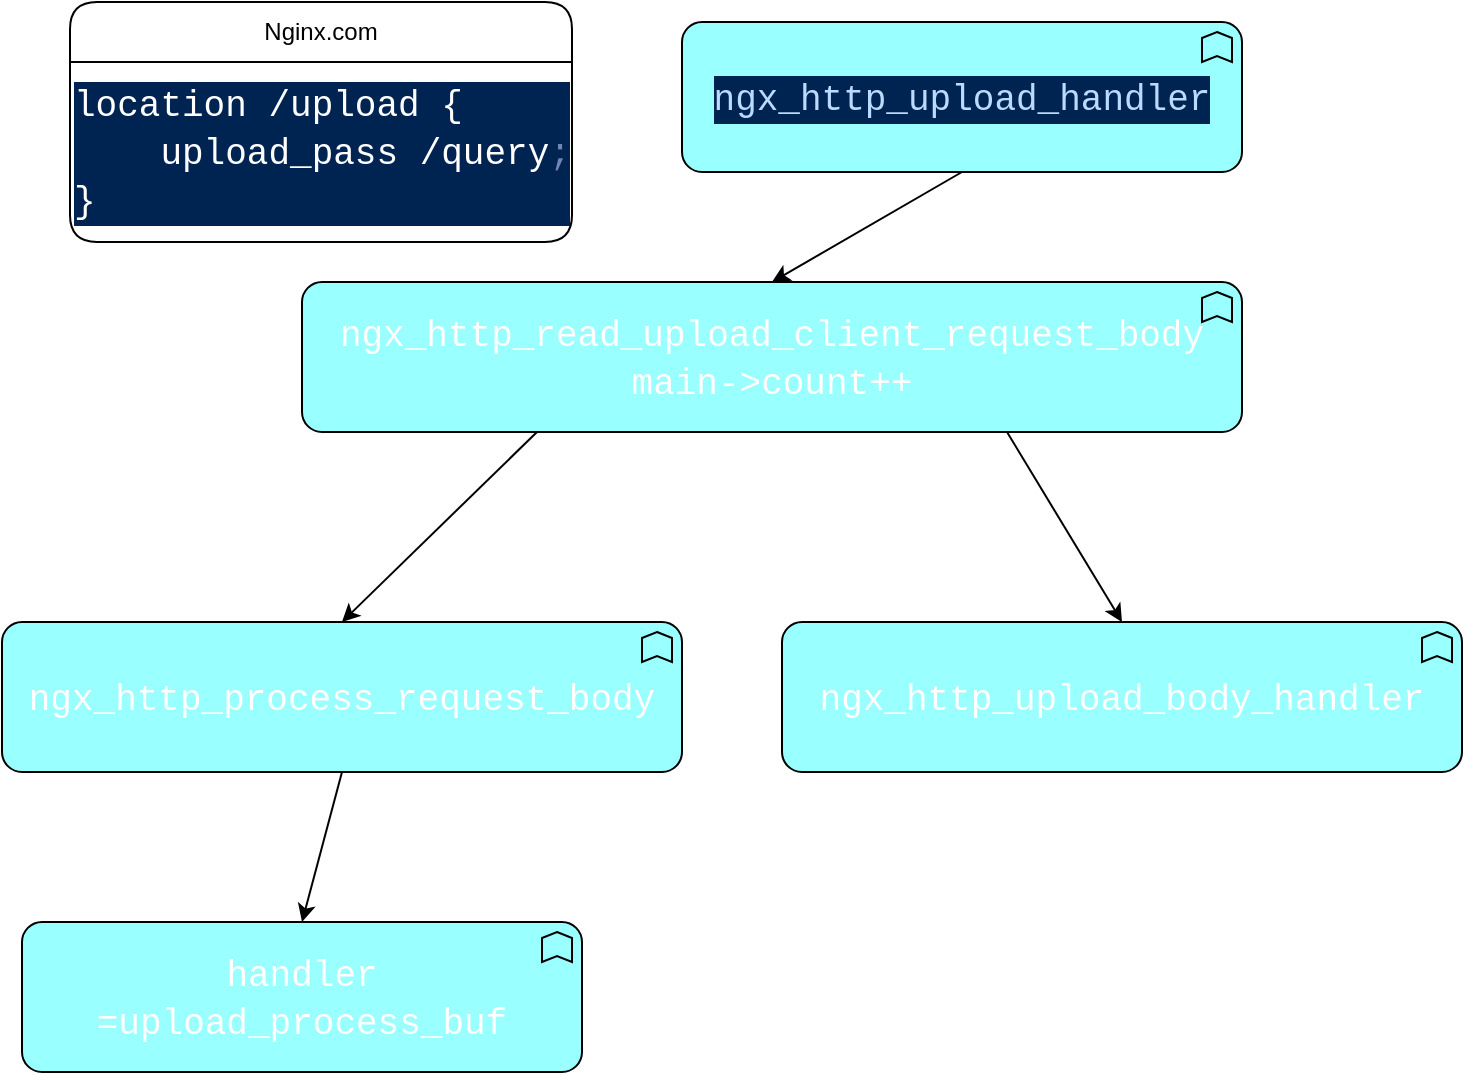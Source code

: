 <mxfile>
    <diagram id="3-IaBx2TNBO957qvrDVG" name="第 1 页">
        <mxGraphModel dx="2526" dy="1209" grid="1" gridSize="10" guides="1" tooltips="1" connect="1" arrows="1" fold="1" page="1" pageScale="1" pageWidth="827" pageHeight="1169" math="0" shadow="0">
            <root>
                <mxCell id="0"/>
                <mxCell id="1" parent="0"/>
                <mxCell id="91" value="Nginx.com" style="swimlane;fontStyle=0;childLayout=stackLayout;horizontal=1;startSize=30;horizontalStack=0;resizeParent=1;resizeParentMax=0;resizeLast=0;collapsible=1;marginBottom=0;whiteSpace=wrap;html=1;rounded=1;movable=0;resizable=0;rotatable=0;deletable=0;editable=0;connectable=0;" parent="1" vertex="1">
                    <mxGeometry x="44" y="40" width="251" height="120" as="geometry"/>
                </mxCell>
                <mxCell id="97" value="&lt;div style=&quot;color: rgb(255, 255, 255); background-color: rgb(0, 36, 81); font-family: &amp;quot;JetBrainsMono Nerd Font Mono&amp;quot;, &amp;quot;Fira Code&amp;quot;, Menlo, Monaco, &amp;quot;Courier New&amp;quot;, monospace, Consolas, Consolas, &amp;quot;Courier New&amp;quot;, monospace; font-size: 18px; line-height: 24px;&quot;&gt;&lt;div&gt;location /upload {&lt;/div&gt;&lt;div&gt;&amp;nbsp; &amp;nbsp; upload_pass /query&lt;span style=&quot;color: #7285b7;&quot;&gt;;&lt;/span&gt;&lt;/div&gt;&lt;div&gt;}&lt;/div&gt;&lt;/div&gt;" style="text;html=1;align=left;verticalAlign=middle;resizable=0;points=[];autosize=1;strokeColor=none;fillColor=none;fontFamily=Helvetica;rounded=1;arcSize=23;movable=0;rotatable=0;deletable=0;editable=0;connectable=0;" parent="91" vertex="1">
                    <mxGeometry y="30" width="251" height="90" as="geometry"/>
                </mxCell>
                <mxCell id="104" style="edgeStyle=none;html=1;exitX=0.25;exitY=1;exitDx=0;exitDy=0;exitPerimeter=0;entryX=0.5;entryY=0;entryDx=0;entryDy=0;entryPerimeter=0;fontColor=#FFFFFF;" edge="1" parent="1" source="102" target="103">
                    <mxGeometry relative="1" as="geometry"/>
                </mxCell>
                <mxCell id="106" style="edgeStyle=none;html=1;exitX=0.75;exitY=1;exitDx=0;exitDy=0;exitPerimeter=0;entryX=0.5;entryY=0;entryDx=0;entryDy=0;entryPerimeter=0;fontColor=#FFFFFF;" edge="1" parent="1" source="102" target="105">
                    <mxGeometry relative="1" as="geometry"/>
                </mxCell>
                <mxCell id="102" value="&lt;div style=&quot;font-family: &amp;quot;JetBrainsMono Nerd Font Mono&amp;quot;, &amp;quot;Fira Code&amp;quot;, Menlo, Monaco, &amp;quot;Courier New&amp;quot;, monospace, Consolas, Consolas, &amp;quot;Courier New&amp;quot;, monospace; font-size: 18px; line-height: 24px;&quot;&gt;&lt;span style=&quot;&quot;&gt;ngx_http_read_upload_client_request_body&lt;/span&gt;&lt;/div&gt;&lt;div style=&quot;font-family: &amp;quot;JetBrainsMono Nerd Font Mono&amp;quot;, &amp;quot;Fira Code&amp;quot;, Menlo, Monaco, &amp;quot;Courier New&amp;quot;, monospace, Consolas, Consolas, &amp;quot;Courier New&amp;quot;, monospace; font-size: 18px; line-height: 24px;&quot;&gt;&lt;span style=&quot;&quot;&gt;main-&amp;gt;count++&lt;/span&gt;&lt;/div&gt;" style="html=1;outlineConnect=0;whiteSpace=wrap;fillColor=#99ffff;shape=mxgraph.archimate3.application;appType=func;archiType=rounded;fontColor=#FFFFFF;" vertex="1" parent="1">
                    <mxGeometry x="160" y="180" width="470" height="75" as="geometry"/>
                </mxCell>
                <mxCell id="108" style="edgeStyle=none;html=1;exitX=0.5;exitY=1;exitDx=0;exitDy=0;exitPerimeter=0;entryX=0.5;entryY=0;entryDx=0;entryDy=0;entryPerimeter=0;fontColor=#FFFFFF;" edge="1" parent="1" source="103" target="107">
                    <mxGeometry relative="1" as="geometry"/>
                </mxCell>
                <mxCell id="103" value="&lt;div style=&quot;font-family: &amp;quot;JetBrainsMono Nerd Font Mono&amp;quot;, &amp;quot;Fira Code&amp;quot;, Menlo, Monaco, &amp;quot;Courier New&amp;quot;, monospace, Consolas, Consolas, &amp;quot;Courier New&amp;quot;, monospace; font-size: 18px; line-height: 24px;&quot;&gt;&lt;div style=&quot;line-height: 24px;&quot;&gt;ngx_http_process_request_body&lt;/div&gt;&lt;/div&gt;" style="html=1;outlineConnect=0;whiteSpace=wrap;fillColor=#99ffff;shape=mxgraph.archimate3.application;appType=func;archiType=rounded;fontColor=#FFFFFF;" vertex="1" parent="1">
                    <mxGeometry x="10" y="350" width="340" height="75" as="geometry"/>
                </mxCell>
                <mxCell id="105" value="&lt;div style=&quot;font-family: &amp;quot;JetBrainsMono Nerd Font Mono&amp;quot;, &amp;quot;Fira Code&amp;quot;, Menlo, Monaco, &amp;quot;Courier New&amp;quot;, monospace, Consolas, Consolas, &amp;quot;Courier New&amp;quot;, monospace; font-size: 18px; line-height: 24px;&quot;&gt;&lt;div style=&quot;line-height: 24px;&quot;&gt;&lt;div style=&quot;line-height: 24px;&quot;&gt;ngx_http_upload_body_handler&lt;/div&gt;&lt;/div&gt;&lt;/div&gt;" style="html=1;outlineConnect=0;whiteSpace=wrap;fillColor=#99ffff;shape=mxgraph.archimate3.application;appType=func;archiType=rounded;fontColor=#FFFFFF;" vertex="1" parent="1">
                    <mxGeometry x="400" y="350" width="340" height="75" as="geometry"/>
                </mxCell>
                <mxCell id="107" value="&lt;div style=&quot;font-family: &amp;quot;JetBrainsMono Nerd Font Mono&amp;quot;, &amp;quot;Fira Code&amp;quot;, Menlo, Monaco, &amp;quot;Courier New&amp;quot;, monospace, Consolas, Consolas, &amp;quot;Courier New&amp;quot;, monospace; font-size: 18px; line-height: 24px;&quot;&gt;handler =upload_process_buf&lt;/div&gt;" style="html=1;outlineConnect=0;whiteSpace=wrap;fillColor=#99ffff;shape=mxgraph.archimate3.application;appType=func;archiType=rounded;labelBackgroundColor=none;fontColor=#FFFFFF;" vertex="1" parent="1">
                    <mxGeometry x="20" y="500" width="280" height="75" as="geometry"/>
                </mxCell>
                <mxCell id="110" style="edgeStyle=none;html=1;exitX=0.5;exitY=1;exitDx=0;exitDy=0;exitPerimeter=0;entryX=0.5;entryY=0;entryDx=0;entryDy=0;entryPerimeter=0;fontColor=#FFFFFF;" edge="1" parent="1" source="109" target="102">
                    <mxGeometry relative="1" as="geometry"/>
                </mxCell>
                <mxCell id="109" value="&lt;div style=&quot;background-color: rgb(0, 36, 81); font-family: &amp;quot;JetBrainsMono Nerd Font Mono&amp;quot;, &amp;quot;Fira Code&amp;quot;, Menlo, Monaco, &amp;quot;Courier New&amp;quot;, monospace, Consolas, Consolas, &amp;quot;Courier New&amp;quot;, monospace; font-size: 18px; line-height: 24px;&quot;&gt;&lt;span style=&quot;color: #bbdaff;&quot;&gt;ngx_http_upload_handler&lt;/span&gt;&lt;/div&gt;" style="html=1;outlineConnect=0;whiteSpace=wrap;fillColor=#99ffff;shape=mxgraph.archimate3.application;appType=func;archiType=rounded;labelBackgroundColor=none;fontColor=#FFFFFF;" vertex="1" parent="1">
                    <mxGeometry x="350" y="50" width="280" height="75" as="geometry"/>
                </mxCell>
            </root>
        </mxGraphModel>
    </diagram>
</mxfile>
